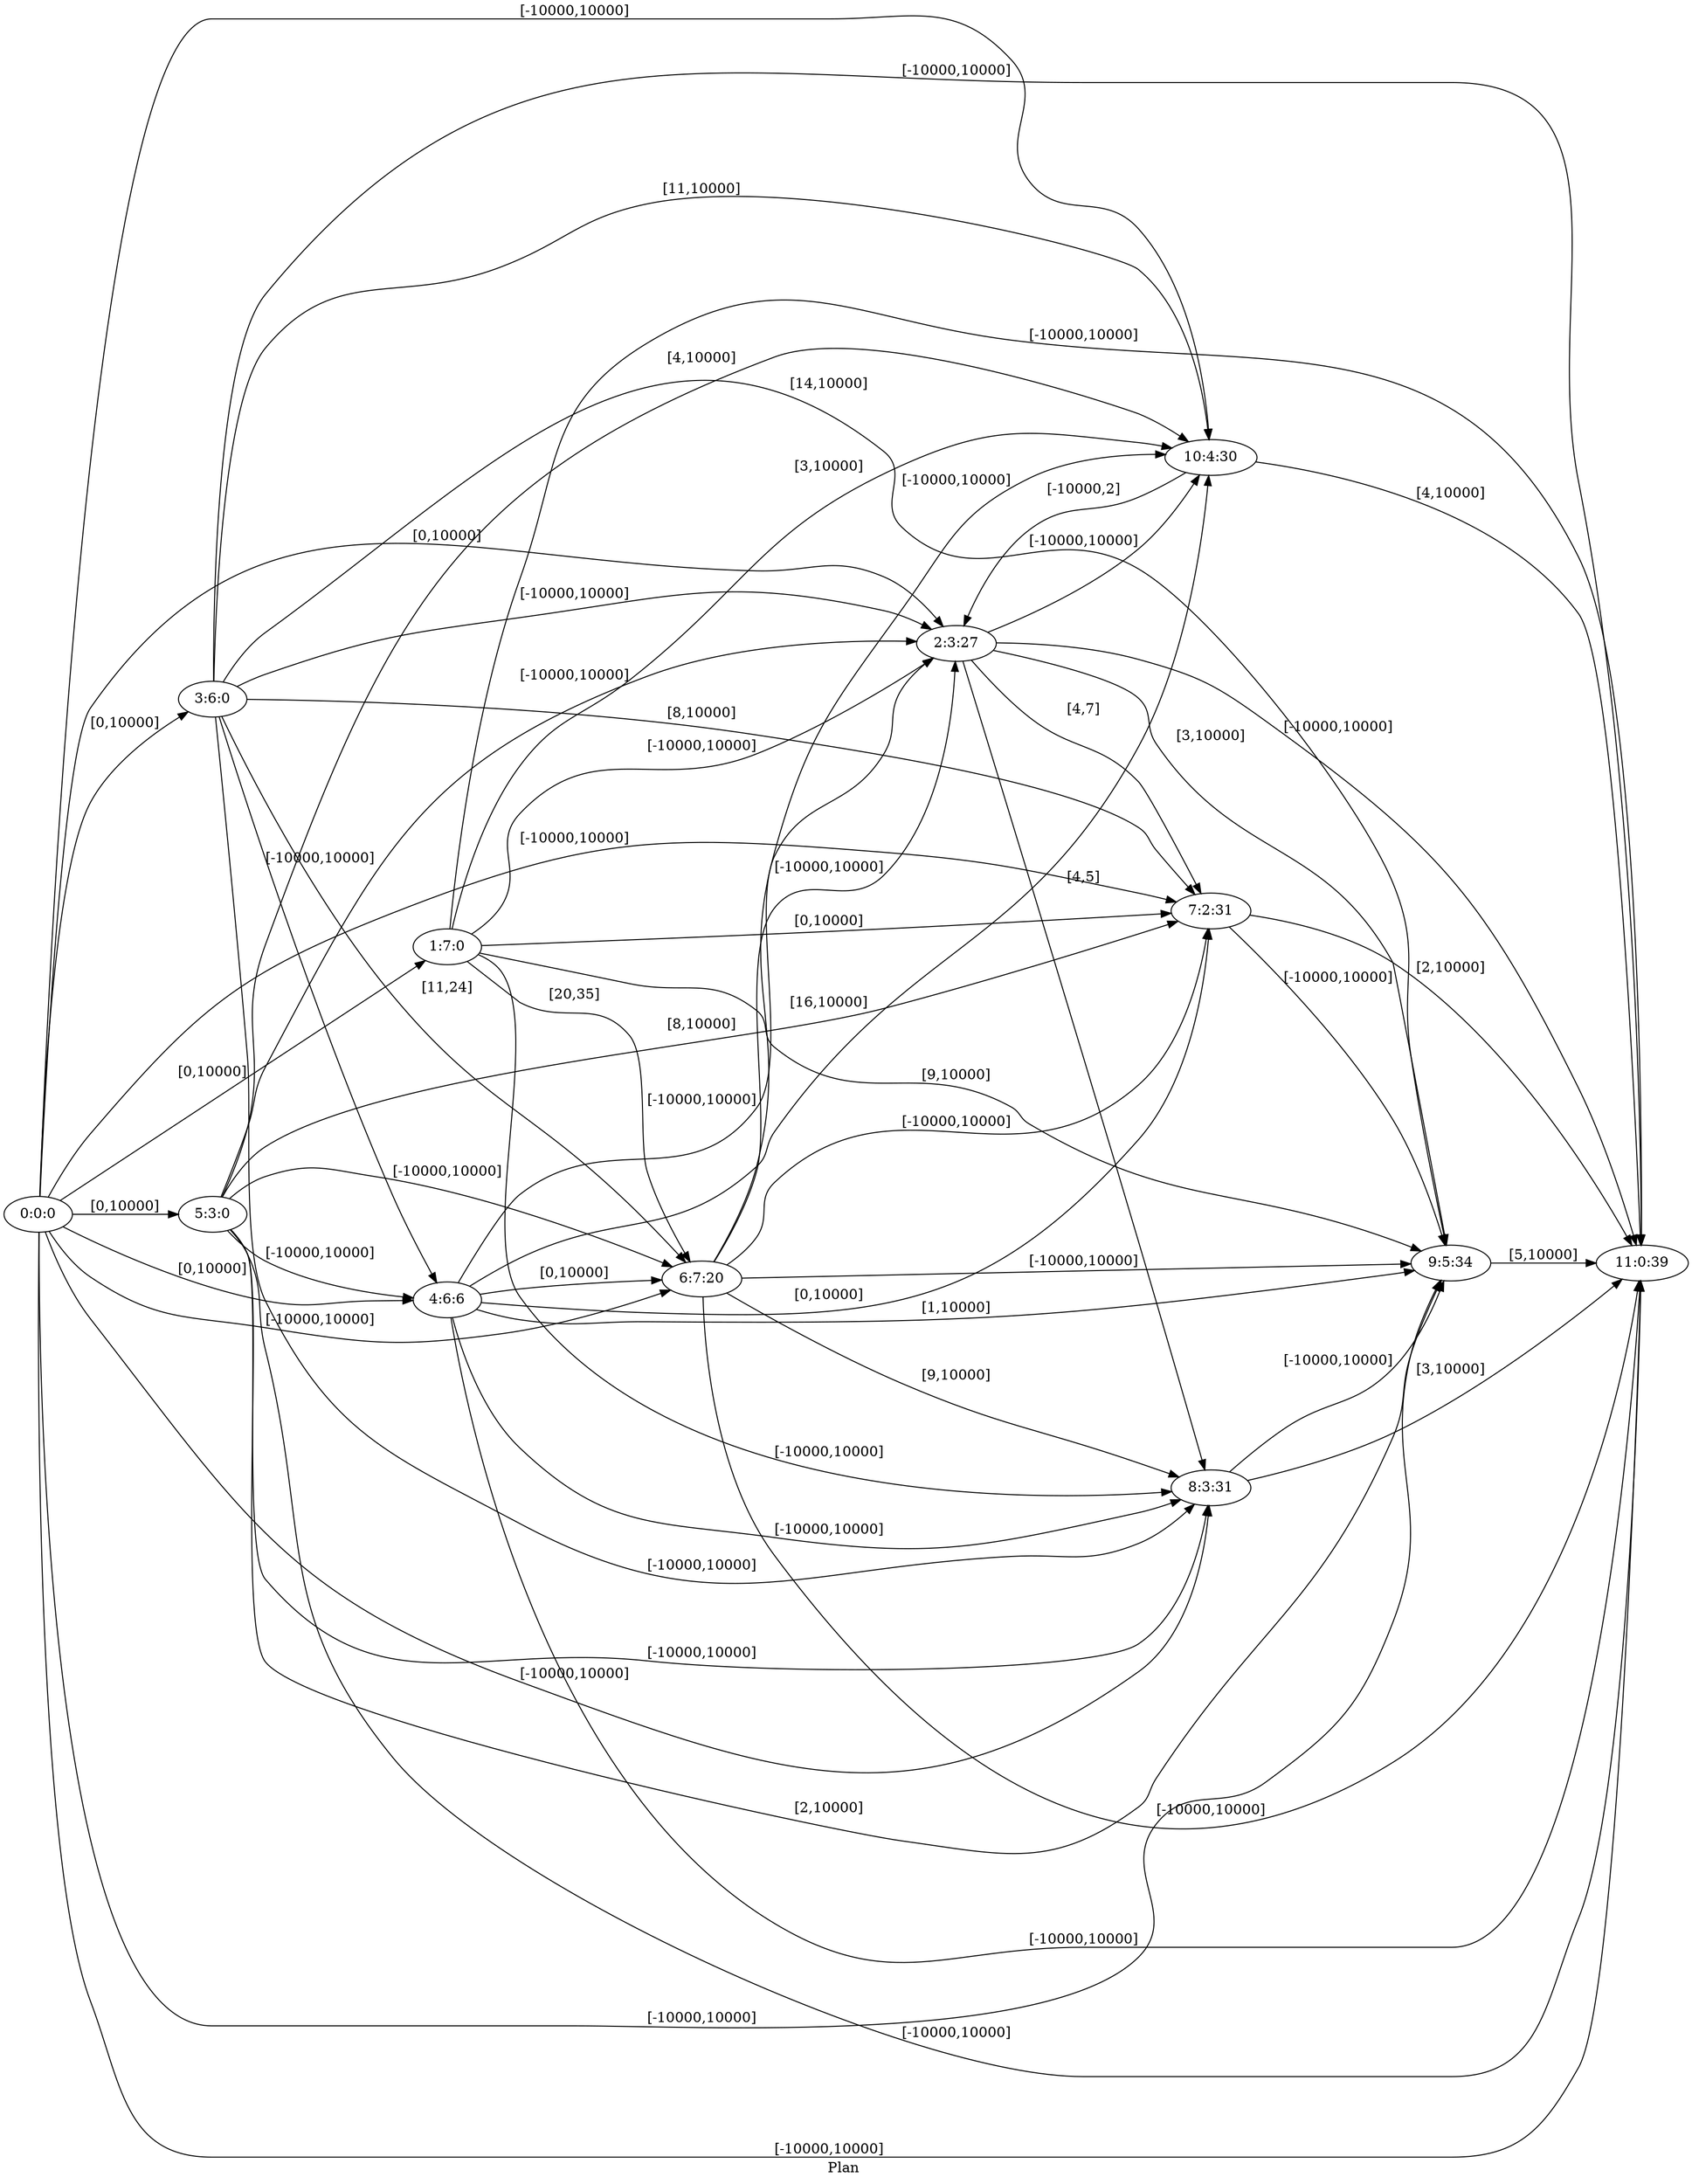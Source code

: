 digraph G {
 rankdir = LR;
 nodesep = .45; 
 size = 30;
label="Plan ";
 fldt = 0.731162;
"0:0:0"->"1:7:0"[ label = "[0,10000]"];
"0:0:0"->"2:3:27"[ label = "[0,10000]"];
"0:0:0"->"3:6:0"[ label = "[0,10000]"];
"0:0:0"->"4:6:6"[ label = "[0,10000]"];
"0:0:0"->"5:3:0"[ label = "[0,10000]"];
"0:0:0"->"6:7:20"[ label = "[-10000,10000]"];
"0:0:0"->"7:2:31"[ label = "[-10000,10000]"];
"0:0:0"->"8:3:31"[ label = "[-10000,10000]"];
"0:0:0"->"9:5:34"[ label = "[-10000,10000]"];
"0:0:0"->"10:4:30"[ label = "[-10000,10000]"];
"0:0:0"->"11:0:39"[ label = "[-10000,10000]"];
"1:7:0"->"2:3:27"[ label = "[-10000,10000]"];
"1:7:0"->"6:7:20"[ label = "[20,35]"];
"1:7:0"->"7:2:31"[ label = "[0,10000]"];
"1:7:0"->"8:3:31"[ label = "[-10000,10000]"];
"1:7:0"->"9:5:34"[ label = "[9,10000]"];
"1:7:0"->"10:4:30"[ label = "[3,10000]"];
"1:7:0"->"11:0:39"[ label = "[-10000,10000]"];
"2:3:27"->"7:2:31"[ label = "[4,7]"];
"2:3:27"->"8:3:31"[ label = "[4,5]"];
"2:3:27"->"9:5:34"[ label = "[3,10000]"];
"2:3:27"->"10:4:30"[ label = "[-10000,10000]"];
"2:3:27"->"11:0:39"[ label = "[-10000,10000]"];
"3:6:0"->"2:3:27"[ label = "[-10000,10000]"];
"3:6:0"->"4:6:6"[ label = "[-10000,10000]"];
"3:6:0"->"6:7:20"[ label = "[11,24]"];
"3:6:0"->"7:2:31"[ label = "[8,10000]"];
"3:6:0"->"8:3:31"[ label = "[-10000,10000]"];
"3:6:0"->"9:5:34"[ label = "[14,10000]"];
"3:6:0"->"10:4:30"[ label = "[11,10000]"];
"3:6:0"->"11:0:39"[ label = "[-10000,10000]"];
"4:6:6"->"2:3:27"[ label = "[-10000,10000]"];
"4:6:6"->"6:7:20"[ label = "[0,10000]"];
"4:6:6"->"7:2:31"[ label = "[0,10000]"];
"4:6:6"->"8:3:31"[ label = "[-10000,10000]"];
"4:6:6"->"9:5:34"[ label = "[1,10000]"];
"4:6:6"->"10:4:30"[ label = "[16,10000]"];
"4:6:6"->"11:0:39"[ label = "[-10000,10000]"];
"5:3:0"->"2:3:27"[ label = "[-10000,10000]"];
"5:3:0"->"4:6:6"[ label = "[-10000,10000]"];
"5:3:0"->"6:7:20"[ label = "[-10000,10000]"];
"5:3:0"->"7:2:31"[ label = "[8,10000]"];
"5:3:0"->"8:3:31"[ label = "[-10000,10000]"];
"5:3:0"->"9:5:34"[ label = "[2,10000]"];
"5:3:0"->"10:4:30"[ label = "[4,10000]"];
"5:3:0"->"11:0:39"[ label = "[-10000,10000]"];
"6:7:20"->"2:3:27"[ label = "[-10000,10000]"];
"6:7:20"->"7:2:31"[ label = "[-10000,10000]"];
"6:7:20"->"8:3:31"[ label = "[9,10000]"];
"6:7:20"->"9:5:34"[ label = "[-10000,10000]"];
"6:7:20"->"10:4:30"[ label = "[-10000,10000]"];
"6:7:20"->"11:0:39"[ label = "[-10000,10000]"];
"7:2:31"->"9:5:34"[ label = "[-10000,10000]"];
"7:2:31"->"11:0:39"[ label = "[2,10000]"];
"8:3:31"->"9:5:34"[ label = "[-10000,10000]"];
"8:3:31"->"11:0:39"[ label = "[3,10000]"];
"9:5:34"->"11:0:39"[ label = "[5,10000]"];
"10:4:30"->"2:3:27"[ label = "[-10000,2]"];
"10:4:30"->"11:0:39"[ label = "[4,10000]"];
}
